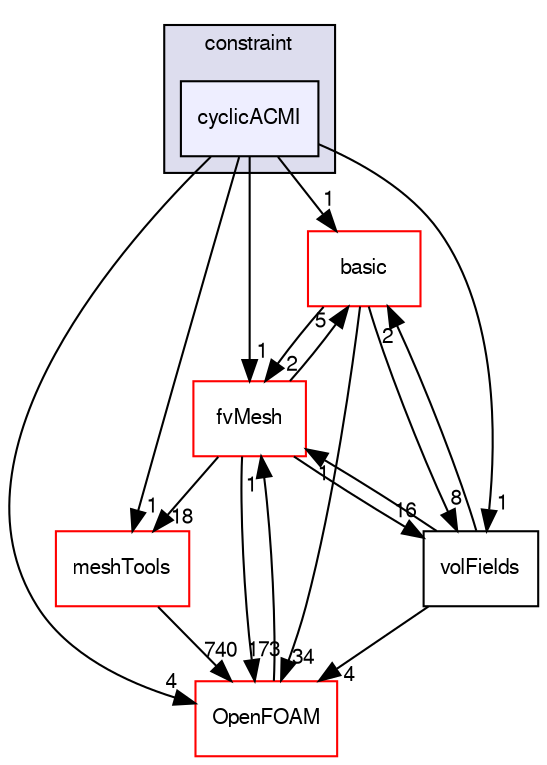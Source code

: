 digraph "src/finiteVolume/fields/fvPatchFields/constraint/cyclicACMI" {
  bgcolor=transparent;
  compound=true
  node [ fontsize="10", fontname="FreeSans"];
  edge [ labelfontsize="10", labelfontname="FreeSans"];
  subgraph clusterdir_dcf2f02ec1a1951cb48a5d6d97386405 {
    graph [ bgcolor="#ddddee", pencolor="black", label="constraint" fontname="FreeSans", fontsize="10", URL="dir_dcf2f02ec1a1951cb48a5d6d97386405.html"]
  dir_023fe701a326a6ea3989640c8ae43a55 [shape=box, label="cyclicACMI", style="filled", fillcolor="#eeeeff", pencolor="black", URL="dir_023fe701a326a6ea3989640c8ae43a55.html"];
  }
  dir_546b14c9025d30bb5b92fa069dbdd82c [shape=box label="basic" color="red" URL="dir_546b14c9025d30bb5b92fa069dbdd82c.html"];
  dir_ae30ad0bef50cf391b24c614251bb9fd [shape=box label="meshTools" color="red" URL="dir_ae30ad0bef50cf391b24c614251bb9fd.html"];
  dir_c382fa095c9c33d8673c0dd60aaef275 [shape=box label="fvMesh" color="red" URL="dir_c382fa095c9c33d8673c0dd60aaef275.html"];
  dir_bd8bf7fa65467c460a50eacc456ce356 [shape=box label="volFields" URL="dir_bd8bf7fa65467c460a50eacc456ce356.html"];
  dir_c5473ff19b20e6ec4dfe5c310b3778a8 [shape=box label="OpenFOAM" color="red" URL="dir_c5473ff19b20e6ec4dfe5c310b3778a8.html"];
  dir_546b14c9025d30bb5b92fa069dbdd82c->dir_c382fa095c9c33d8673c0dd60aaef275 [headlabel="2", labeldistance=1.5 headhref="dir_000765_000945.html"];
  dir_546b14c9025d30bb5b92fa069dbdd82c->dir_bd8bf7fa65467c460a50eacc456ce356 [headlabel="8", labeldistance=1.5 headhref="dir_000765_000883.html"];
  dir_546b14c9025d30bb5b92fa069dbdd82c->dir_c5473ff19b20e6ec4dfe5c310b3778a8 [headlabel="34", labeldistance=1.5 headhref="dir_000765_001706.html"];
  dir_ae30ad0bef50cf391b24c614251bb9fd->dir_c5473ff19b20e6ec4dfe5c310b3778a8 [headlabel="740", labeldistance=1.5 headhref="dir_001560_001706.html"];
  dir_c382fa095c9c33d8673c0dd60aaef275->dir_546b14c9025d30bb5b92fa069dbdd82c [headlabel="5", labeldistance=1.5 headhref="dir_000945_000765.html"];
  dir_c382fa095c9c33d8673c0dd60aaef275->dir_ae30ad0bef50cf391b24c614251bb9fd [headlabel="18", labeldistance=1.5 headhref="dir_000945_001560.html"];
  dir_c382fa095c9c33d8673c0dd60aaef275->dir_bd8bf7fa65467c460a50eacc456ce356 [headlabel="16", labeldistance=1.5 headhref="dir_000945_000883.html"];
  dir_c382fa095c9c33d8673c0dd60aaef275->dir_c5473ff19b20e6ec4dfe5c310b3778a8 [headlabel="173", labeldistance=1.5 headhref="dir_000945_001706.html"];
  dir_bd8bf7fa65467c460a50eacc456ce356->dir_546b14c9025d30bb5b92fa069dbdd82c [headlabel="2", labeldistance=1.5 headhref="dir_000883_000765.html"];
  dir_bd8bf7fa65467c460a50eacc456ce356->dir_c382fa095c9c33d8673c0dd60aaef275 [headlabel="1", labeldistance=1.5 headhref="dir_000883_000945.html"];
  dir_bd8bf7fa65467c460a50eacc456ce356->dir_c5473ff19b20e6ec4dfe5c310b3778a8 [headlabel="4", labeldistance=1.5 headhref="dir_000883_001706.html"];
  dir_023fe701a326a6ea3989640c8ae43a55->dir_546b14c9025d30bb5b92fa069dbdd82c [headlabel="1", labeldistance=1.5 headhref="dir_000778_000765.html"];
  dir_023fe701a326a6ea3989640c8ae43a55->dir_ae30ad0bef50cf391b24c614251bb9fd [headlabel="1", labeldistance=1.5 headhref="dir_000778_001560.html"];
  dir_023fe701a326a6ea3989640c8ae43a55->dir_c382fa095c9c33d8673c0dd60aaef275 [headlabel="1", labeldistance=1.5 headhref="dir_000778_000945.html"];
  dir_023fe701a326a6ea3989640c8ae43a55->dir_bd8bf7fa65467c460a50eacc456ce356 [headlabel="1", labeldistance=1.5 headhref="dir_000778_000883.html"];
  dir_023fe701a326a6ea3989640c8ae43a55->dir_c5473ff19b20e6ec4dfe5c310b3778a8 [headlabel="4", labeldistance=1.5 headhref="dir_000778_001706.html"];
  dir_c5473ff19b20e6ec4dfe5c310b3778a8->dir_c382fa095c9c33d8673c0dd60aaef275 [headlabel="1", labeldistance=1.5 headhref="dir_001706_000945.html"];
}
